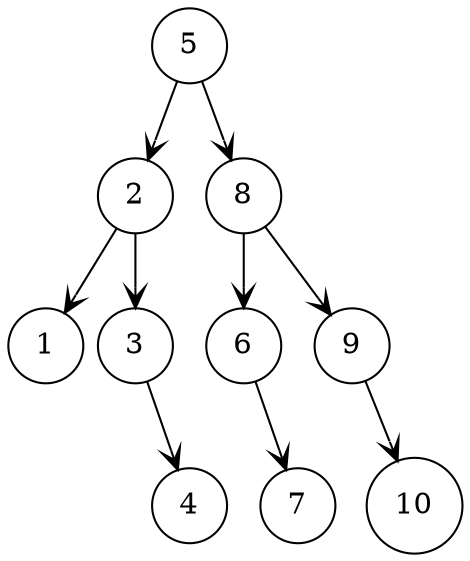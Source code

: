 digraph G {
    graph [nodesep=0.1]
    node [shape=circle]
    edge [arrowhead=vee]
    5 -> 2
    5 -> 8
    2 [group=2]
    8 [group=8]
    2 -> 1
    2 -> 3
    3 [group=3]
    _3 [group=3, label="", width=0, style=invis]
    3 -> _3 [style=invis]
    3 -> 4
    8 -> 6
    8 -> 9
    6 [group=6]
    _6 [group=6, label="", width=0, style=invis]
    6-> _6 [style=invis]
    6-> 7
    9 [group=9]
    _9 [group=9 label="", width=0, style=invis]
    9 -> _9 [style=invis]
    9 -> 10
}